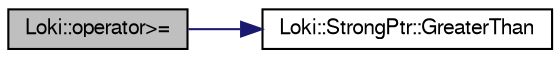 digraph G
{
  bgcolor="transparent";
  edge [fontname="FreeSans",fontsize="10",labelfontname="FreeSans",labelfontsize="10"];
  node [fontname="FreeSans",fontsize="10",shape=record];
  rankdir=LR;
  Node1 [label="Loki::operator\>=",height=0.2,width=0.4,color="black", fillcolor="grey75", style="filled" fontcolor="black"];
  Node1 -> Node2 [color="midnightblue",fontsize="10",style="solid",fontname="FreeSans"];
  Node2 [label="Loki::StrongPtr::GreaterThan",height=0.2,width=0.4,color="black",URL="$a00135.html#f43b2cde389f926c16e166c418b13040",tooltip="Helper function which can be called to avoid exposing GetPointer function."];
}
